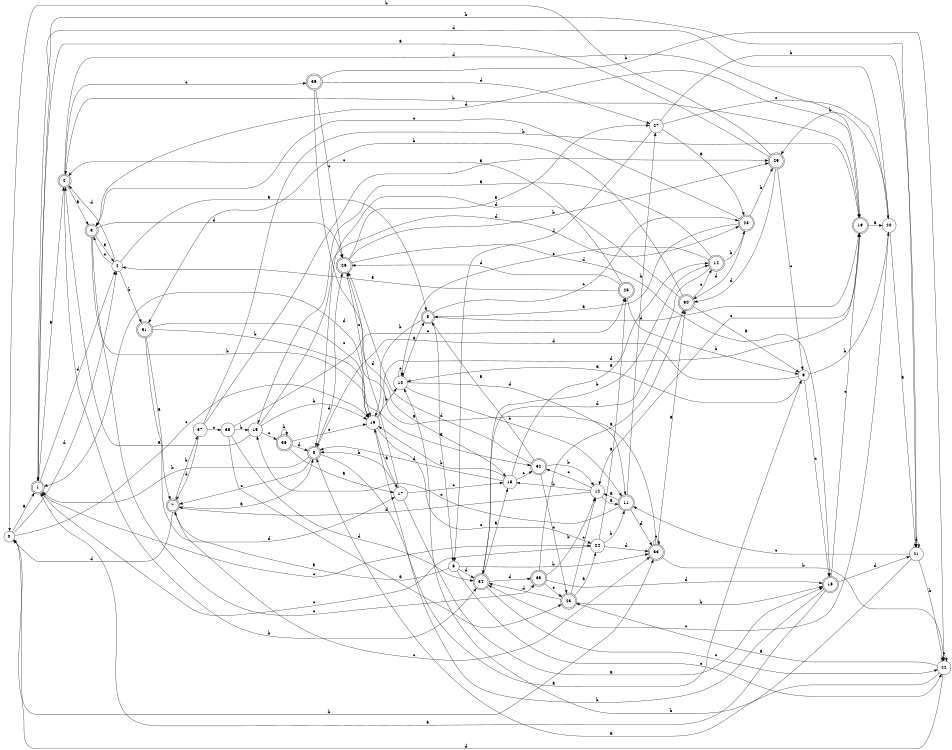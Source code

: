 digraph n32_3 {
__start0 [label="" shape="none"];

rankdir=LR;
size="8,5";

s0 [style="filled", color="black", fillcolor="white" shape="circle", label="0"];
s1 [style="rounded,filled", color="black", fillcolor="white" shape="doublecircle", label="1"];
s2 [style="rounded,filled", color="black", fillcolor="white" shape="doublecircle", label="2"];
s3 [style="rounded,filled", color="black", fillcolor="white" shape="doublecircle", label="3"];
s4 [style="filled", color="black", fillcolor="white" shape="circle", label="4"];
s5 [style="rounded,filled", color="black", fillcolor="white" shape="doublecircle", label="5"];
s6 [style="filled", color="black", fillcolor="white" shape="circle", label="6"];
s7 [style="rounded,filled", color="black", fillcolor="white" shape="doublecircle", label="7"];
s8 [style="rounded,filled", color="black", fillcolor="white" shape="doublecircle", label="8"];
s9 [style="filled", color="black", fillcolor="white" shape="circle", label="9"];
s10 [style="filled", color="black", fillcolor="white" shape="circle", label="10"];
s11 [style="rounded,filled", color="black", fillcolor="white" shape="doublecircle", label="11"];
s12 [style="filled", color="black", fillcolor="white" shape="circle", label="12"];
s13 [style="filled", color="black", fillcolor="white" shape="circle", label="13"];
s14 [style="rounded,filled", color="black", fillcolor="white" shape="doublecircle", label="14"];
s15 [style="filled", color="black", fillcolor="white" shape="circle", label="15"];
s16 [style="filled", color="black", fillcolor="white" shape="circle", label="16"];
s17 [style="filled", color="black", fillcolor="white" shape="circle", label="17"];
s18 [style="rounded,filled", color="black", fillcolor="white" shape="doublecircle", label="18"];
s19 [style="rounded,filled", color="black", fillcolor="white" shape="doublecircle", label="19"];
s20 [style="filled", color="black", fillcolor="white" shape="circle", label="20"];
s21 [style="filled", color="black", fillcolor="white" shape="circle", label="21"];
s22 [style="filled", color="black", fillcolor="white" shape="circle", label="22"];
s23 [style="rounded,filled", color="black", fillcolor="white" shape="doublecircle", label="23"];
s24 [style="filled", color="black", fillcolor="white" shape="circle", label="24"];
s25 [style="rounded,filled", color="black", fillcolor="white" shape="doublecircle", label="25"];
s26 [style="rounded,filled", color="black", fillcolor="white" shape="doublecircle", label="26"];
s27 [style="filled", color="black", fillcolor="white" shape="circle", label="27"];
s28 [style="rounded,filled", color="black", fillcolor="white" shape="doublecircle", label="28"];
s29 [style="rounded,filled", color="black", fillcolor="white" shape="doublecircle", label="29"];
s30 [style="rounded,filled", color="black", fillcolor="white" shape="doublecircle", label="30"];
s31 [style="rounded,filled", color="black", fillcolor="white" shape="doublecircle", label="31"];
s32 [style="rounded,filled", color="black", fillcolor="white" shape="doublecircle", label="32"];
s33 [style="rounded,filled", color="black", fillcolor="white" shape="doublecircle", label="33"];
s34 [style="rounded,filled", color="black", fillcolor="white" shape="doublecircle", label="34"];
s35 [style="rounded,filled", color="black", fillcolor="white" shape="doublecircle", label="35"];
s36 [style="rounded,filled", color="black", fillcolor="white" shape="doublecircle", label="36"];
s37 [style="filled", color="black", fillcolor="white" shape="circle", label="37"];
s38 [style="filled", color="black", fillcolor="white" shape="circle", label="38"];
s39 [style="rounded,filled", color="black", fillcolor="white" shape="doublecircle", label="39"];
s0 -> s1 [label="a"];
s0 -> s33 [label="b"];
s0 -> s16 [label="c"];
s0 -> s4 [label="d"];
s1 -> s2 [label="a"];
s1 -> s21 [label="b"];
s1 -> s24 [label="c"];
s1 -> s4 [label="d"];
s2 -> s3 [label="a"];
s2 -> s34 [label="b"];
s2 -> s39 [label="c"];
s2 -> s19 [label="d"];
s3 -> s4 [label="a"];
s3 -> s16 [label="b"];
s3 -> s35 [label="c"];
s3 -> s26 [label="d"];
s4 -> s5 [label="a"];
s4 -> s31 [label="b"];
s4 -> s3 [label="c"];
s4 -> s2 [label="d"];
s5 -> s6 [label="a"];
s5 -> s16 [label="b"];
s5 -> s28 [label="c"];
s5 -> s19 [label="d"];
s6 -> s7 [label="a"];
s6 -> s33 [label="b"];
s6 -> s22 [label="c"];
s6 -> s34 [label="d"];
s7 -> s8 [label="a"];
s7 -> s37 [label="b"];
s7 -> s33 [label="c"];
s7 -> s0 [label="d"];
s8 -> s9 [label="a"];
s8 -> s1 [label="b"];
s8 -> s7 [label="c"];
s8 -> s26 [label="d"];
s9 -> s10 [label="a"];
s9 -> s20 [label="b"];
s9 -> s18 [label="c"];
s9 -> s8 [label="d"];
s10 -> s5 [label="a"];
s10 -> s11 [label="b"];
s10 -> s10 [label="c"];
s10 -> s11 [label="d"];
s11 -> s12 [label="a"];
s11 -> s27 [label="b"];
s11 -> s15 [label="c"];
s11 -> s33 [label="d"];
s12 -> s11 [label="a"];
s12 -> s13 [label="b"];
s12 -> s32 [label="c"];
s12 -> s7 [label="d"];
s13 -> s14 [label="a"];
s13 -> s16 [label="b"];
s13 -> s32 [label="c"];
s13 -> s8 [label="d"];
s14 -> s15 [label="a"];
s14 -> s28 [label="b"];
s14 -> s10 [label="c"];
s14 -> s34 [label="d"];
s15 -> s2 [label="a"];
s15 -> s16 [label="b"];
s15 -> s36 [label="c"];
s15 -> s28 [label="d"];
s16 -> s17 [label="a"];
s16 -> s10 [label="b"];
s16 -> s24 [label="c"];
s16 -> s19 [label="d"];
s17 -> s18 [label="a"];
s17 -> s8 [label="b"];
s17 -> s13 [label="c"];
s17 -> s26 [label="d"];
s18 -> s1 [label="a"];
s18 -> s16 [label="b"];
s18 -> s19 [label="c"];
s18 -> s21 [label="d"];
s19 -> s20 [label="a"];
s19 -> s2 [label="b"];
s19 -> s12 [label="c"];
s19 -> s3 [label="d"];
s20 -> s21 [label="a"];
s20 -> s29 [label="b"];
s20 -> s34 [label="c"];
s20 -> s1 [label="d"];
s21 -> s8 [label="a"];
s21 -> s22 [label="b"];
s21 -> s11 [label="c"];
s21 -> s21 [label="d"];
s22 -> s23 [label="a"];
s22 -> s10 [label="b"];
s22 -> s22 [label="c"];
s22 -> s0 [label="d"];
s23 -> s24 [label="a"];
s23 -> s18 [label="b"];
s23 -> s12 [label="c"];
s23 -> s34 [label="d"];
s24 -> s25 [label="a"];
s24 -> s11 [label="b"];
s24 -> s1 [label="c"];
s24 -> s33 [label="d"];
s25 -> s4 [label="a"];
s25 -> s9 [label="b"];
s25 -> s2 [label="c"];
s25 -> s26 [label="d"];
s26 -> s27 [label="a"];
s26 -> s29 [label="b"];
s26 -> s16 [label="c"];
s26 -> s18 [label="d"];
s27 -> s28 [label="a"];
s27 -> s21 [label="b"];
s27 -> s20 [label="c"];
s27 -> s6 [label="d"];
s28 -> s5 [label="a"];
s28 -> s29 [label="b"];
s28 -> s3 [label="c"];
s28 -> s30 [label="d"];
s29 -> s1 [label="a"];
s29 -> s0 [label="b"];
s29 -> s9 [label="c"];
s29 -> s30 [label="d"];
s30 -> s9 [label="a"];
s30 -> s31 [label="b"];
s30 -> s14 [label="c"];
s30 -> s8 [label="d"];
s31 -> s7 [label="a"];
s31 -> s16 [label="b"];
s31 -> s32 [label="c"];
s31 -> s17 [label="d"];
s32 -> s5 [label="a"];
s32 -> s12 [label="b"];
s32 -> s23 [label="c"];
s32 -> s26 [label="d"];
s33 -> s30 [label="a"];
s33 -> s22 [label="b"];
s33 -> s33 [label="c"];
s33 -> s1 [label="d"];
s34 -> s13 [label="a"];
s34 -> s14 [label="b"];
s34 -> s22 [label="c"];
s34 -> s35 [label="d"];
s35 -> s30 [label="a"];
s35 -> s12 [label="b"];
s35 -> s23 [label="c"];
s35 -> s18 [label="d"];
s36 -> s17 [label="a"];
s36 -> s36 [label="b"];
s36 -> s16 [label="c"];
s36 -> s8 [label="d"];
s37 -> s29 [label="a"];
s37 -> s19 [label="b"];
s37 -> s38 [label="c"];
s37 -> s7 [label="d"];
s38 -> s23 [label="a"];
s38 -> s15 [label="b"];
s38 -> s25 [label="c"];
s38 -> s34 [label="d"];
s39 -> s13 [label="a"];
s39 -> s22 [label="b"];
s39 -> s26 [label="c"];
s39 -> s27 [label="d"];

}